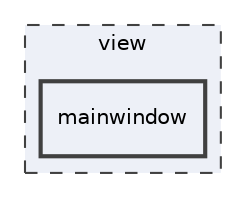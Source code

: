 digraph "/mnt/d/WORKSPACE/viewer/CPP4_3DViewer_v2.0-1/src/view/mainwindow"
{
 // LATEX_PDF_SIZE
  edge [fontname="Helvetica",fontsize="10",labelfontname="Helvetica",labelfontsize="10"];
  node [fontname="Helvetica",fontsize="10",shape=record];
  compound=true
  subgraph clusterdir_b2f003339c516cc00c8cadcafbe82f13 {
    graph [ bgcolor="#edf0f7", pencolor="grey25", style="filled,dashed,", label="view", fontname="Helvetica", fontsize="10", URL="dir_b2f003339c516cc00c8cadcafbe82f13.html"]
  dir_1b67ee9bb4629f20e6a5f6610fee9189 [shape=box, label="mainwindow", style="filled,bold,", fillcolor="#edf0f7", color="grey25", URL="dir_1b67ee9bb4629f20e6a5f6610fee9189.html"];
  }
}
